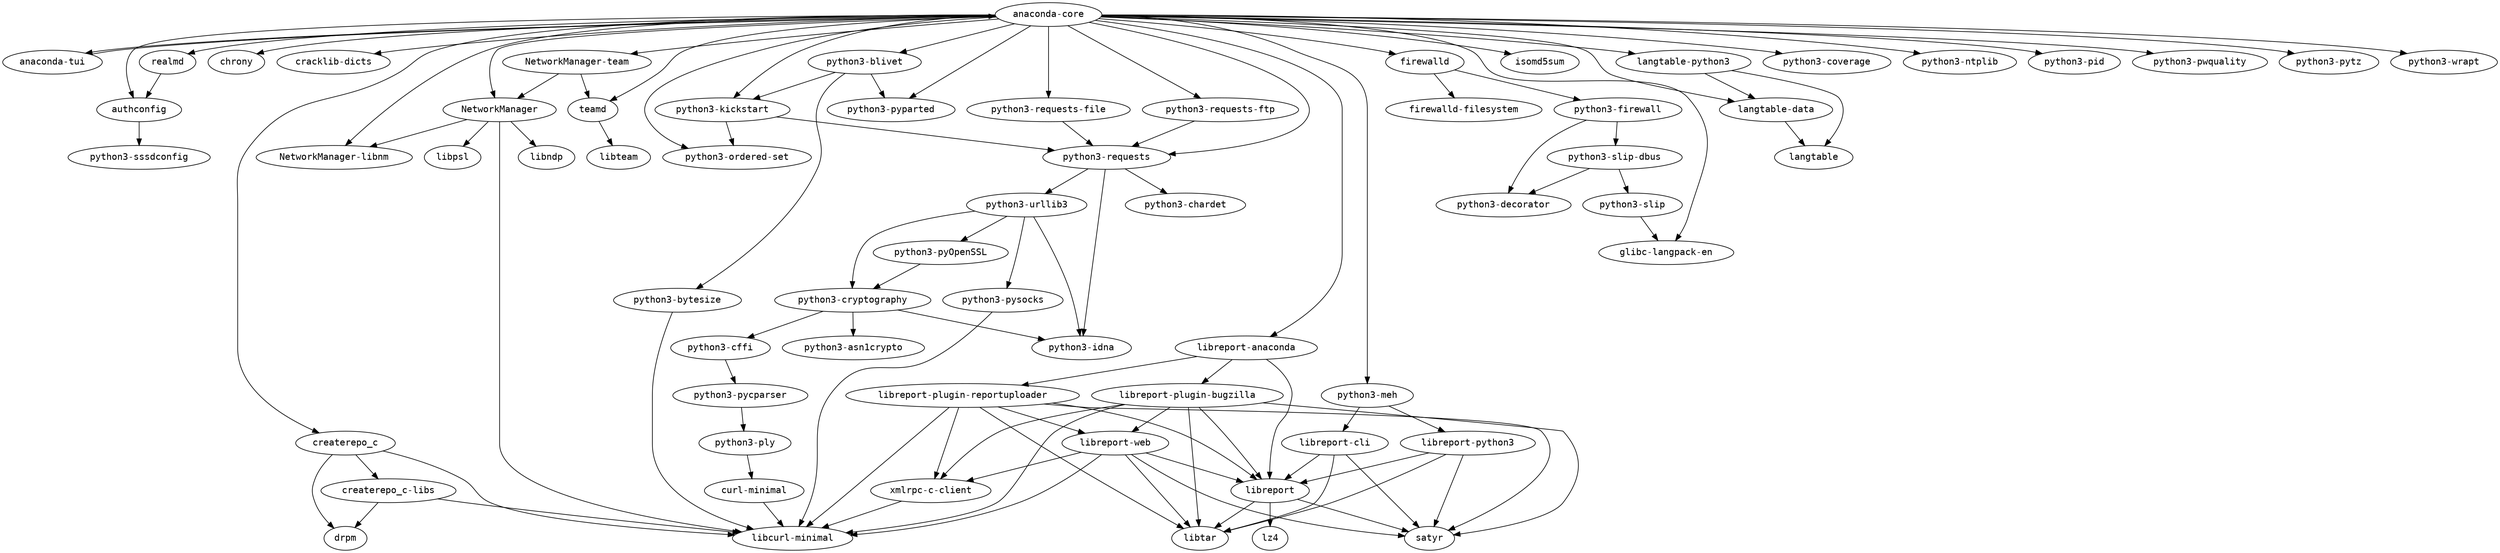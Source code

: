 strict digraph G {
node [fontname=monospace];
  "anaconda-core" -> "anaconda-tui";
  "anaconda-core" -> "authconfig";
  "anaconda-core" -> "chrony";
  "anaconda-core" -> "cracklib-dicts";
  "anaconda-core" -> "createrepo_c";
  "anaconda-core" -> "firewalld";
  "anaconda-core" -> "glibc-langpack-en";
  "anaconda-core" -> "isomd5sum";
  "anaconda-core" -> "langtable-data";
  "anaconda-core" -> "langtable-python3";
  "anaconda-core" -> "libreport-anaconda";
  "anaconda-core" -> "NetworkManager";
  "anaconda-core" -> "NetworkManager-libnm";
  "anaconda-core" -> "NetworkManager-team";
  "anaconda-core" -> "python3-blivet";
  "anaconda-core" -> "python3-coverage";
  "anaconda-core" -> "python3-kickstart";
  "anaconda-core" -> "python3-meh";
  "anaconda-core" -> "python3-ntplib";
  "anaconda-core" -> "python3-ordered-set";
  "anaconda-core" -> "python3-pid";
  "anaconda-core" -> "python3-pwquality";
  "anaconda-core" -> "python3-pyparted";
  "anaconda-core" -> "python3-pytz";
  "anaconda-core" -> "python3-requests";
  "anaconda-core" -> "python3-requests-file";
  "anaconda-core" -> "python3-requests-ftp";
  "anaconda-core" -> "python3-wrapt";
  "anaconda-core" -> "realmd";
  "anaconda-core" -> "teamd";
  "anaconda-tui" -> "anaconda-core";
  "authconfig" -> "python3-sssdconfig";
  "createrepo_c" -> "createrepo_c-libs";
  "createrepo_c" -> "drpm";
  "createrepo_c" -> "libcurl-minimal";
  "createrepo_c-libs" -> "drpm";
  "createrepo_c-libs" -> "libcurl-minimal";
  "curl-minimal" -> "libcurl-minimal";
  "firewalld" -> "firewalld-filesystem";
  "firewalld" -> "python3-firewall";
  "langtable-data" -> "langtable";
  "langtable-python3" -> "langtable";
  "langtable-python3" -> "langtable-data";
  "libreport-anaconda" -> "libreport";
  "libreport-anaconda" -> "libreport-plugin-bugzilla";
  "libreport-anaconda" -> "libreport-plugin-reportuploader";
  "libreport-cli" -> "libreport";
  "libreport-cli" -> "libtar";
  "libreport-cli" -> "satyr";
  "libreport" -> "libtar";
  "libreport" -> "lz4";
  "libreport-plugin-bugzilla" -> "libcurl-minimal";
  "libreport-plugin-bugzilla" -> "libreport";
  "libreport-plugin-bugzilla" -> "libreport-web";
  "libreport-plugin-bugzilla" -> "libtar";
  "libreport-plugin-bugzilla" -> "satyr";
  "libreport-plugin-bugzilla" -> "xmlrpc-c-client";
  "libreport-plugin-reportuploader" -> "libcurl-minimal";
  "libreport-plugin-reportuploader" -> "libreport";
  "libreport-plugin-reportuploader" -> "libreport-web";
  "libreport-plugin-reportuploader" -> "libtar";
  "libreport-plugin-reportuploader" -> "satyr";
  "libreport-plugin-reportuploader" -> "xmlrpc-c-client";
  "libreport-python3" -> "libreport";
  "libreport-python3" -> "libtar";
  "libreport-python3" -> "satyr";
  "libreport" -> "satyr";
  "libreport-web" -> "libcurl-minimal";
  "libreport-web" -> "libreport";
  "libreport-web" -> "libtar";
  "libreport-web" -> "satyr";
  "libreport-web" -> "xmlrpc-c-client";
  "NetworkManager" -> "libcurl-minimal";
  "NetworkManager" -> "libndp";
  "NetworkManager" -> "libpsl";
  "NetworkManager" -> "NetworkManager-libnm";
  "NetworkManager-team" -> "NetworkManager";
  "NetworkManager-team" -> "teamd";
  "python3-blivet" -> "python3-bytesize";
  "python3-blivet" -> "python3-kickstart";
  "python3-blivet" -> "python3-pyparted";
  "python3-bytesize" -> "libcurl-minimal";
  "python3-cffi" -> "python3-pycparser";
  "python3-cryptography" -> "python3-asn1crypto";
  "python3-cryptography" -> "python3-cffi";
  "python3-cryptography" -> "python3-idna";
  "python3-firewall" -> "python3-decorator";
  "python3-firewall" -> "python3-slip-dbus";
  "python3-kickstart" -> "python3-ordered-set";
  "python3-kickstart" -> "python3-requests";
  "python3-meh" -> "libreport-cli";
  "python3-meh" -> "libreport-python3";
  "python3-ply" -> "curl-minimal";
  "python3-pycparser" -> "python3-ply";
  "python3-pyOpenSSL" -> "python3-cryptography";
  "python3-pysocks" -> "libcurl-minimal";
  "python3-requests-file" -> "python3-requests";
  "python3-requests-ftp" -> "python3-requests";
  "python3-requests" -> "python3-chardet";
  "python3-requests" -> "python3-idna";
  "python3-requests" -> "python3-urllib3";
  "python3-slip-dbus" -> "python3-decorator";
  "python3-slip-dbus" -> "python3-slip";
  "python3-slip" -> "glibc-langpack-en";
  "python3-urllib3" -> "python3-cryptography";
  "python3-urllib3" -> "python3-idna";
  "python3-urllib3" -> "python3-pyOpenSSL";
  "python3-urllib3" -> "python3-pysocks";
  "realmd" -> "authconfig";
  "teamd" -> "libteam";
  "xmlrpc-c-client" -> "libcurl-minimal";
}
